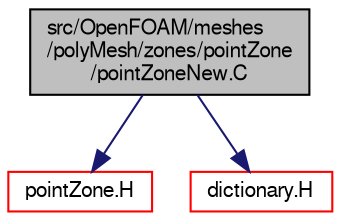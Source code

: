 digraph "src/OpenFOAM/meshes/polyMesh/zones/pointZone/pointZoneNew.C"
{
  bgcolor="transparent";
  edge [fontname="FreeSans",fontsize="10",labelfontname="FreeSans",labelfontsize="10"];
  node [fontname="FreeSans",fontsize="10",shape=record];
  Node0 [label="src/OpenFOAM/meshes\l/polyMesh/zones/pointZone\l/pointZoneNew.C",height=0.2,width=0.4,color="black", fillcolor="grey75", style="filled", fontcolor="black"];
  Node0 -> Node1 [color="midnightblue",fontsize="10",style="solid",fontname="FreeSans"];
  Node1 [label="pointZone.H",height=0.2,width=0.4,color="red",URL="$a11807.html"];
  Node0 -> Node56 [color="midnightblue",fontsize="10",style="solid",fontname="FreeSans"];
  Node56 [label="dictionary.H",height=0.2,width=0.4,color="red",URL="$a08804.html"];
}
